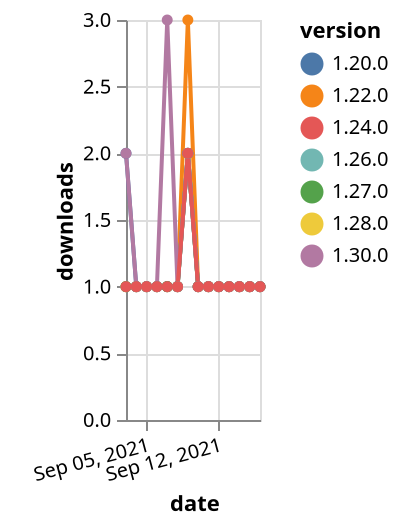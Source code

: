{"$schema": "https://vega.github.io/schema/vega-lite/v5.json", "description": "A simple bar chart with embedded data.", "data": {"values": [{"date": "2021-09-03", "total": 289, "delta": 1, "version": "1.22.0"}, {"date": "2021-09-04", "total": 290, "delta": 1, "version": "1.22.0"}, {"date": "2021-09-05", "total": 291, "delta": 1, "version": "1.22.0"}, {"date": "2021-09-06", "total": 292, "delta": 1, "version": "1.22.0"}, {"date": "2021-09-07", "total": 293, "delta": 1, "version": "1.22.0"}, {"date": "2021-09-08", "total": 294, "delta": 1, "version": "1.22.0"}, {"date": "2021-09-09", "total": 297, "delta": 3, "version": "1.22.0"}, {"date": "2021-09-10", "total": 298, "delta": 1, "version": "1.22.0"}, {"date": "2021-09-11", "total": 299, "delta": 1, "version": "1.22.0"}, {"date": "2021-09-12", "total": 300, "delta": 1, "version": "1.22.0"}, {"date": "2021-09-13", "total": 301, "delta": 1, "version": "1.22.0"}, {"date": "2021-09-14", "total": 302, "delta": 1, "version": "1.22.0"}, {"date": "2021-09-15", "total": 303, "delta": 1, "version": "1.22.0"}, {"date": "2021-09-16", "total": 304, "delta": 1, "version": "1.22.0"}, {"date": "2021-09-03", "total": 157, "delta": 1, "version": "1.28.0"}, {"date": "2021-09-04", "total": 158, "delta": 1, "version": "1.28.0"}, {"date": "2021-09-05", "total": 159, "delta": 1, "version": "1.28.0"}, {"date": "2021-09-06", "total": 160, "delta": 1, "version": "1.28.0"}, {"date": "2021-09-07", "total": 161, "delta": 1, "version": "1.28.0"}, {"date": "2021-09-08", "total": 162, "delta": 1, "version": "1.28.0"}, {"date": "2021-09-09", "total": 164, "delta": 2, "version": "1.28.0"}, {"date": "2021-09-10", "total": 165, "delta": 1, "version": "1.28.0"}, {"date": "2021-09-11", "total": 166, "delta": 1, "version": "1.28.0"}, {"date": "2021-09-12", "total": 167, "delta": 1, "version": "1.28.0"}, {"date": "2021-09-13", "total": 168, "delta": 1, "version": "1.28.0"}, {"date": "2021-09-14", "total": 169, "delta": 1, "version": "1.28.0"}, {"date": "2021-09-15", "total": 170, "delta": 1, "version": "1.28.0"}, {"date": "2021-09-16", "total": 171, "delta": 1, "version": "1.28.0"}, {"date": "2021-09-03", "total": 145, "delta": 1, "version": "1.26.0"}, {"date": "2021-09-04", "total": 146, "delta": 1, "version": "1.26.0"}, {"date": "2021-09-05", "total": 147, "delta": 1, "version": "1.26.0"}, {"date": "2021-09-06", "total": 148, "delta": 1, "version": "1.26.0"}, {"date": "2021-09-07", "total": 149, "delta": 1, "version": "1.26.0"}, {"date": "2021-09-08", "total": 150, "delta": 1, "version": "1.26.0"}, {"date": "2021-09-09", "total": 152, "delta": 2, "version": "1.26.0"}, {"date": "2021-09-10", "total": 153, "delta": 1, "version": "1.26.0"}, {"date": "2021-09-11", "total": 154, "delta": 1, "version": "1.26.0"}, {"date": "2021-09-12", "total": 155, "delta": 1, "version": "1.26.0"}, {"date": "2021-09-13", "total": 156, "delta": 1, "version": "1.26.0"}, {"date": "2021-09-14", "total": 157, "delta": 1, "version": "1.26.0"}, {"date": "2021-09-15", "total": 158, "delta": 1, "version": "1.26.0"}, {"date": "2021-09-16", "total": 159, "delta": 1, "version": "1.26.0"}, {"date": "2021-09-03", "total": 235, "delta": 2, "version": "1.20.0"}, {"date": "2021-09-04", "total": 236, "delta": 1, "version": "1.20.0"}, {"date": "2021-09-05", "total": 237, "delta": 1, "version": "1.20.0"}, {"date": "2021-09-06", "total": 238, "delta": 1, "version": "1.20.0"}, {"date": "2021-09-07", "total": 239, "delta": 1, "version": "1.20.0"}, {"date": "2021-09-08", "total": 240, "delta": 1, "version": "1.20.0"}, {"date": "2021-09-09", "total": 242, "delta": 2, "version": "1.20.0"}, {"date": "2021-09-10", "total": 243, "delta": 1, "version": "1.20.0"}, {"date": "2021-09-11", "total": 244, "delta": 1, "version": "1.20.0"}, {"date": "2021-09-12", "total": 245, "delta": 1, "version": "1.20.0"}, {"date": "2021-09-13", "total": 246, "delta": 1, "version": "1.20.0"}, {"date": "2021-09-14", "total": 247, "delta": 1, "version": "1.20.0"}, {"date": "2021-09-15", "total": 248, "delta": 1, "version": "1.20.0"}, {"date": "2021-09-16", "total": 249, "delta": 1, "version": "1.20.0"}, {"date": "2021-09-03", "total": 136, "delta": 1, "version": "1.27.0"}, {"date": "2021-09-04", "total": 137, "delta": 1, "version": "1.27.0"}, {"date": "2021-09-05", "total": 138, "delta": 1, "version": "1.27.0"}, {"date": "2021-09-06", "total": 139, "delta": 1, "version": "1.27.0"}, {"date": "2021-09-07", "total": 140, "delta": 1, "version": "1.27.0"}, {"date": "2021-09-08", "total": 141, "delta": 1, "version": "1.27.0"}, {"date": "2021-09-09", "total": 143, "delta": 2, "version": "1.27.0"}, {"date": "2021-09-10", "total": 144, "delta": 1, "version": "1.27.0"}, {"date": "2021-09-11", "total": 145, "delta": 1, "version": "1.27.0"}, {"date": "2021-09-12", "total": 146, "delta": 1, "version": "1.27.0"}, {"date": "2021-09-13", "total": 147, "delta": 1, "version": "1.27.0"}, {"date": "2021-09-14", "total": 148, "delta": 1, "version": "1.27.0"}, {"date": "2021-09-15", "total": 149, "delta": 1, "version": "1.27.0"}, {"date": "2021-09-16", "total": 150, "delta": 1, "version": "1.27.0"}, {"date": "2021-09-03", "total": 116, "delta": 2, "version": "1.30.0"}, {"date": "2021-09-04", "total": 117, "delta": 1, "version": "1.30.0"}, {"date": "2021-09-05", "total": 118, "delta": 1, "version": "1.30.0"}, {"date": "2021-09-06", "total": 119, "delta": 1, "version": "1.30.0"}, {"date": "2021-09-07", "total": 122, "delta": 3, "version": "1.30.0"}, {"date": "2021-09-08", "total": 123, "delta": 1, "version": "1.30.0"}, {"date": "2021-09-09", "total": 125, "delta": 2, "version": "1.30.0"}, {"date": "2021-09-10", "total": 126, "delta": 1, "version": "1.30.0"}, {"date": "2021-09-11", "total": 127, "delta": 1, "version": "1.30.0"}, {"date": "2021-09-12", "total": 128, "delta": 1, "version": "1.30.0"}, {"date": "2021-09-13", "total": 129, "delta": 1, "version": "1.30.0"}, {"date": "2021-09-14", "total": 130, "delta": 1, "version": "1.30.0"}, {"date": "2021-09-15", "total": 131, "delta": 1, "version": "1.30.0"}, {"date": "2021-09-16", "total": 132, "delta": 1, "version": "1.30.0"}, {"date": "2021-09-03", "total": 184, "delta": 1, "version": "1.24.0"}, {"date": "2021-09-04", "total": 185, "delta": 1, "version": "1.24.0"}, {"date": "2021-09-05", "total": 186, "delta": 1, "version": "1.24.0"}, {"date": "2021-09-06", "total": 187, "delta": 1, "version": "1.24.0"}, {"date": "2021-09-07", "total": 188, "delta": 1, "version": "1.24.0"}, {"date": "2021-09-08", "total": 189, "delta": 1, "version": "1.24.0"}, {"date": "2021-09-09", "total": 191, "delta": 2, "version": "1.24.0"}, {"date": "2021-09-10", "total": 192, "delta": 1, "version": "1.24.0"}, {"date": "2021-09-11", "total": 193, "delta": 1, "version": "1.24.0"}, {"date": "2021-09-12", "total": 194, "delta": 1, "version": "1.24.0"}, {"date": "2021-09-13", "total": 195, "delta": 1, "version": "1.24.0"}, {"date": "2021-09-14", "total": 196, "delta": 1, "version": "1.24.0"}, {"date": "2021-09-15", "total": 197, "delta": 1, "version": "1.24.0"}, {"date": "2021-09-16", "total": 198, "delta": 1, "version": "1.24.0"}]}, "width": "container", "mark": {"type": "line", "point": {"filled": true}}, "encoding": {"x": {"field": "date", "type": "temporal", "timeUnit": "yearmonthdate", "title": "date", "axis": {"labelAngle": -15}}, "y": {"field": "delta", "type": "quantitative", "title": "downloads"}, "color": {"field": "version", "type": "nominal"}, "tooltip": {"field": "delta"}}}